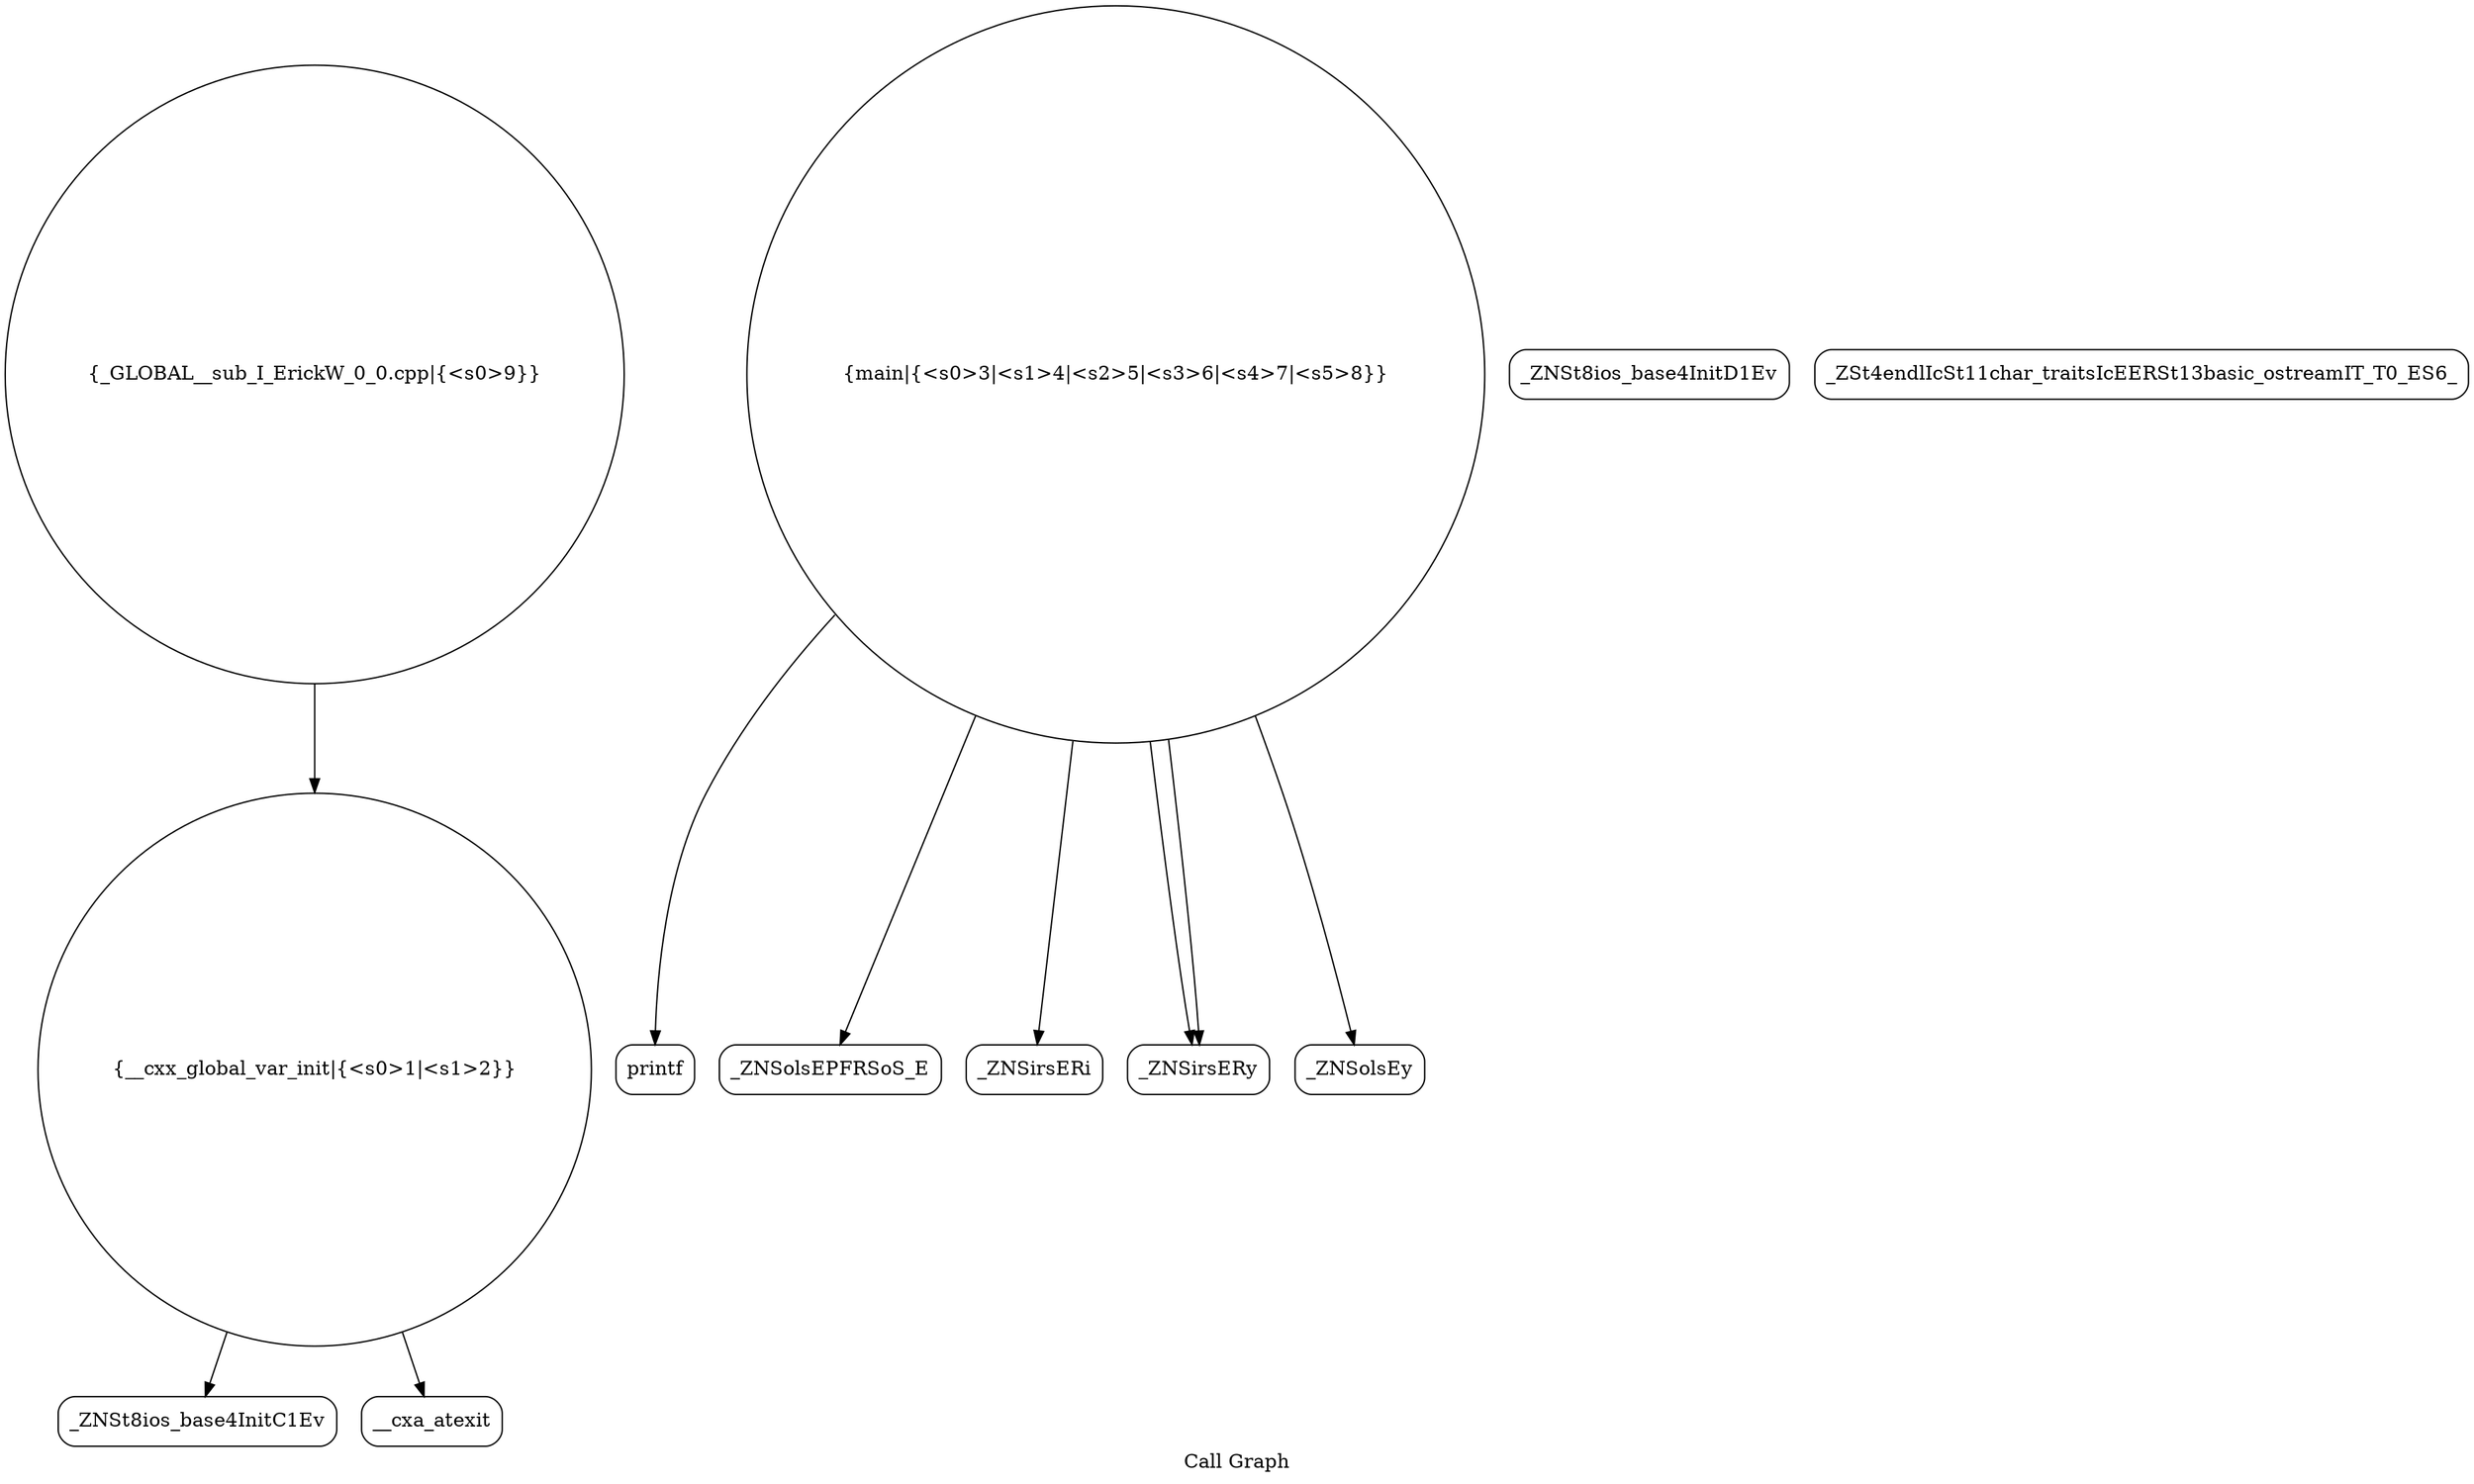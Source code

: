 digraph "Call Graph" {
	label="Call Graph";

	Node0x55a5d4b9ea60 [shape=record,shape=circle,label="{__cxx_global_var_init|{<s0>1|<s1>2}}"];
	Node0x55a5d4b9ea60:s0 -> Node0x55a5d4b9eef0[color=black];
	Node0x55a5d4b9ea60:s1 -> Node0x55a5d4b9eff0[color=black];
	Node0x55a5d4b9f1f0 [shape=record,shape=Mrecord,label="{printf}"];
	Node0x55a5d4b9ef70 [shape=record,shape=Mrecord,label="{_ZNSt8ios_base4InitD1Ev}"];
	Node0x55a5d4b9f2f0 [shape=record,shape=Mrecord,label="{_ZNSolsEPFRSoS_E}"];
	Node0x55a5d4b9f070 [shape=record,shape=circle,label="{main|{<s0>3|<s1>4|<s2>5|<s3>6|<s4>7|<s5>8}}"];
	Node0x55a5d4b9f070:s0 -> Node0x55a5d4b9f0f0[color=black];
	Node0x55a5d4b9f070:s1 -> Node0x55a5d4b9f170[color=black];
	Node0x55a5d4b9f070:s2 -> Node0x55a5d4b9f170[color=black];
	Node0x55a5d4b9f070:s3 -> Node0x55a5d4b9f1f0[color=black];
	Node0x55a5d4b9f070:s4 -> Node0x55a5d4b9f270[color=black];
	Node0x55a5d4b9f070:s5 -> Node0x55a5d4b9f2f0[color=black];
	Node0x55a5d4b9f3f0 [shape=record,shape=circle,label="{_GLOBAL__sub_I_ErickW_0_0.cpp|{<s0>9}}"];
	Node0x55a5d4b9f3f0:s0 -> Node0x55a5d4b9ea60[color=black];
	Node0x55a5d4b9f170 [shape=record,shape=Mrecord,label="{_ZNSirsERy}"];
	Node0x55a5d4b9eef0 [shape=record,shape=Mrecord,label="{_ZNSt8ios_base4InitC1Ev}"];
	Node0x55a5d4b9f270 [shape=record,shape=Mrecord,label="{_ZNSolsEy}"];
	Node0x55a5d4b9eff0 [shape=record,shape=Mrecord,label="{__cxa_atexit}"];
	Node0x55a5d4b9f370 [shape=record,shape=Mrecord,label="{_ZSt4endlIcSt11char_traitsIcEERSt13basic_ostreamIT_T0_ES6_}"];
	Node0x55a5d4b9f0f0 [shape=record,shape=Mrecord,label="{_ZNSirsERi}"];
}
